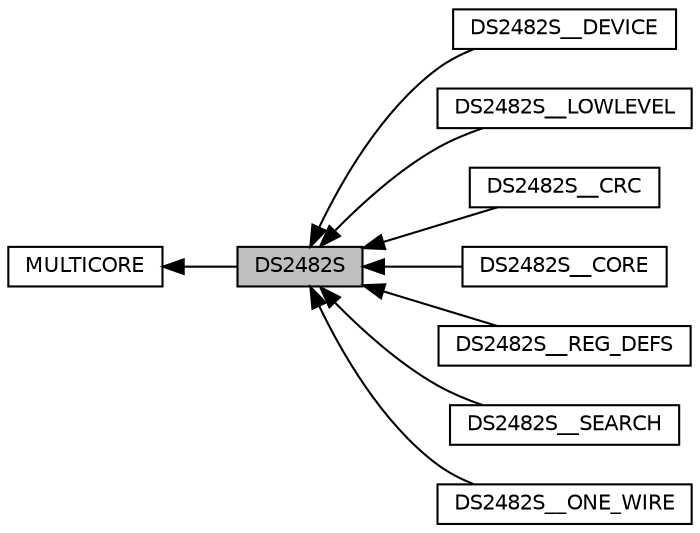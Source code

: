 digraph "DS2482S"
{
  edge [fontname="Helvetica",fontsize="10",labelfontname="Helvetica",labelfontsize="10"];
  node [fontname="Helvetica",fontsize="10",shape=record];
  rankdir=LR;
  Node3 [label="DS2482S__DEVICE",height=0.2,width=0.4,color="black", fillcolor="white", style="filled",URL="$group___d_s2482_s_____d_e_v_i_c_e.html"];
  Node6 [label="DS2482S__LOWLEVEL",height=0.2,width=0.4,color="black", fillcolor="white", style="filled",URL="$group___d_s2482_s_____l_o_w_l_e_v_e_l.html"];
  Node2 [label="DS2482S__CRC",height=0.2,width=0.4,color="black", fillcolor="white", style="filled",URL="$group___d_s2482_s_____c_r_c.html"];
  Node4 [label="DS2482S__CORE",height=0.2,width=0.4,color="black", fillcolor="white", style="filled",URL="$group___d_s2482_s_____c_o_r_e.html"];
  Node0 [label="DS2482S",height=0.2,width=0.4,color="black", fillcolor="grey75", style="filled", fontcolor="black"];
  Node5 [label="DS2482S__REG_DEFS",height=0.2,width=0.4,color="black", fillcolor="white", style="filled",URL="$group___d_s2482_s_____r_e_g___d_e_f_s.html"];
  Node1 [label="MULTICORE",height=0.2,width=0.4,color="black", fillcolor="white", style="filled",URL="$group___m_u_l_t_i_c_o_r_e.html"];
  Node8 [label="DS2482S__SEARCH",height=0.2,width=0.4,color="black", fillcolor="white", style="filled",URL="$group___d_s2482_s_____s_e_a_r_c_h.html"];
  Node7 [label="DS2482S__ONE_WIRE",height=0.2,width=0.4,color="black", fillcolor="white", style="filled",URL="$group___d_s2482_s_____o_n_e___w_i_r_e.html"];
  Node1->Node0 [shape=plaintext, dir="back", style="solid"];
  Node0->Node2 [shape=plaintext, dir="back", style="solid"];
  Node0->Node3 [shape=plaintext, dir="back", style="solid"];
  Node0->Node4 [shape=plaintext, dir="back", style="solid"];
  Node0->Node5 [shape=plaintext, dir="back", style="solid"];
  Node0->Node6 [shape=plaintext, dir="back", style="solid"];
  Node0->Node7 [shape=plaintext, dir="back", style="solid"];
  Node0->Node8 [shape=plaintext, dir="back", style="solid"];
}
